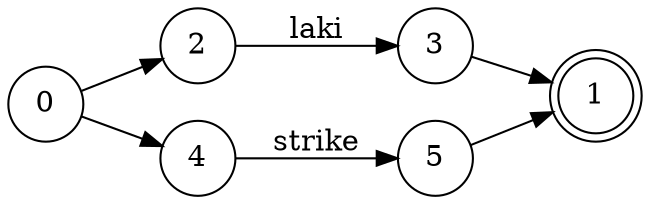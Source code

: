 digraph finite_state_machine {
	rankdir=LR;
	size="8,5"
	node [shape = doublecircle]; 1;
	node [shape = circle];
	"0" -> "2"
	"2" -> "3" [label="laki"];
	"3" -> "1"
	"0" -> "4"
	"4" -> "5" [label="strike"];
	"5" -> "1"
}
